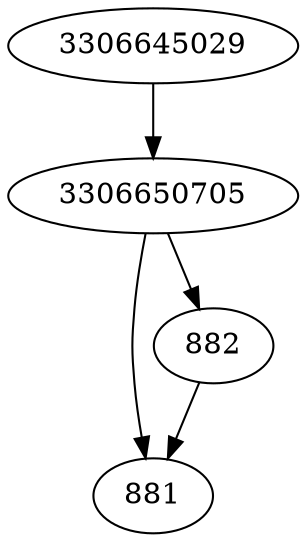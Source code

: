 strict digraph  {
3306650705;
881;
882;
3306645029;
3306650705 -> 881;
3306650705 -> 882;
882 -> 881;
3306645029 -> 3306650705;
}
